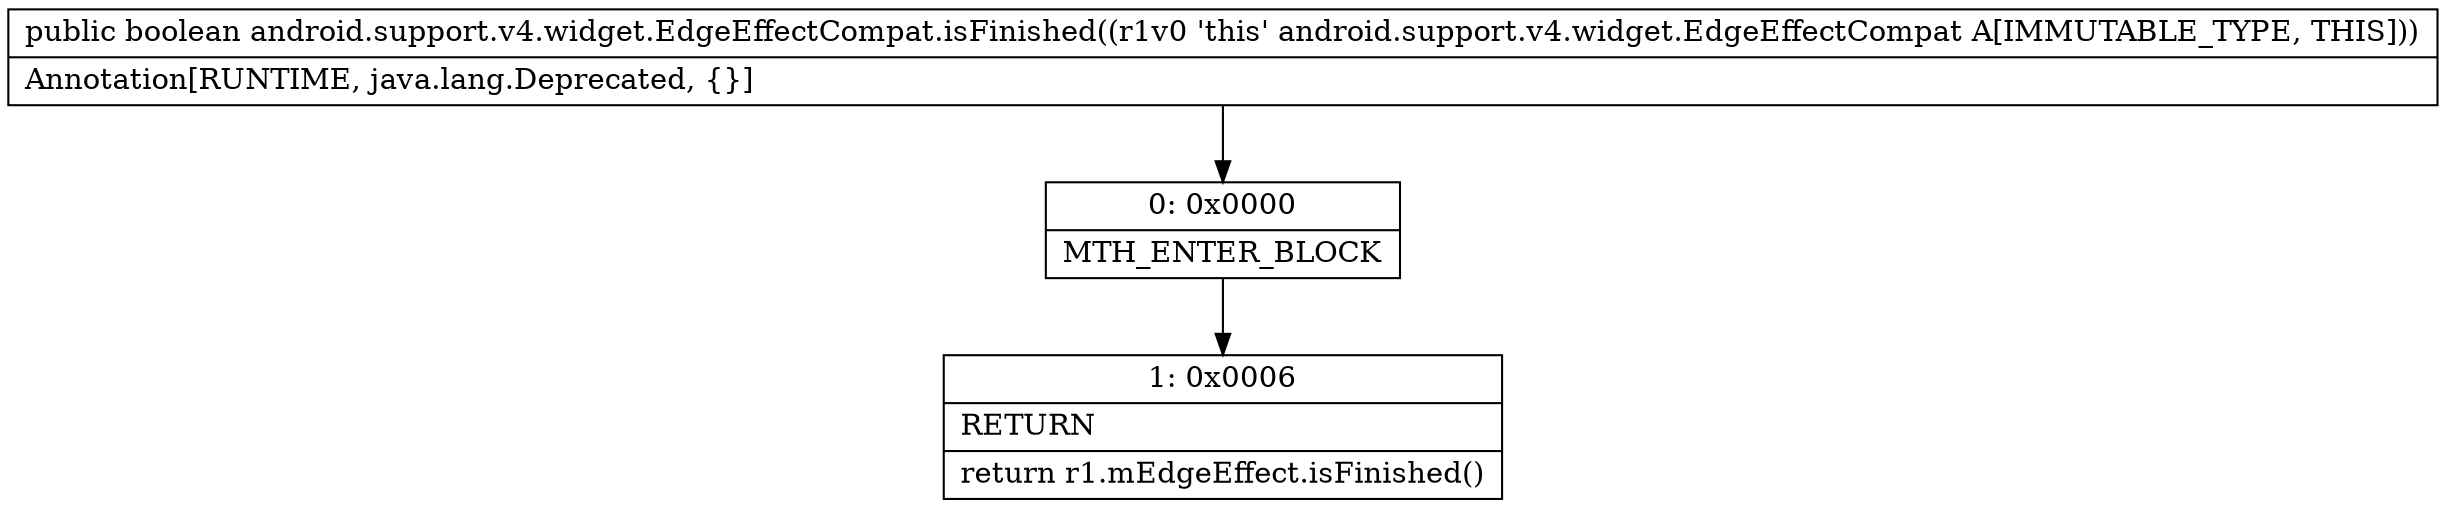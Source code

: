 digraph "CFG forandroid.support.v4.widget.EdgeEffectCompat.isFinished()Z" {
Node_0 [shape=record,label="{0\:\ 0x0000|MTH_ENTER_BLOCK\l}"];
Node_1 [shape=record,label="{1\:\ 0x0006|RETURN\l|return r1.mEdgeEffect.isFinished()\l}"];
MethodNode[shape=record,label="{public boolean android.support.v4.widget.EdgeEffectCompat.isFinished((r1v0 'this' android.support.v4.widget.EdgeEffectCompat A[IMMUTABLE_TYPE, THIS]))  | Annotation[RUNTIME, java.lang.Deprecated, \{\}]\l}"];
MethodNode -> Node_0;
Node_0 -> Node_1;
}

